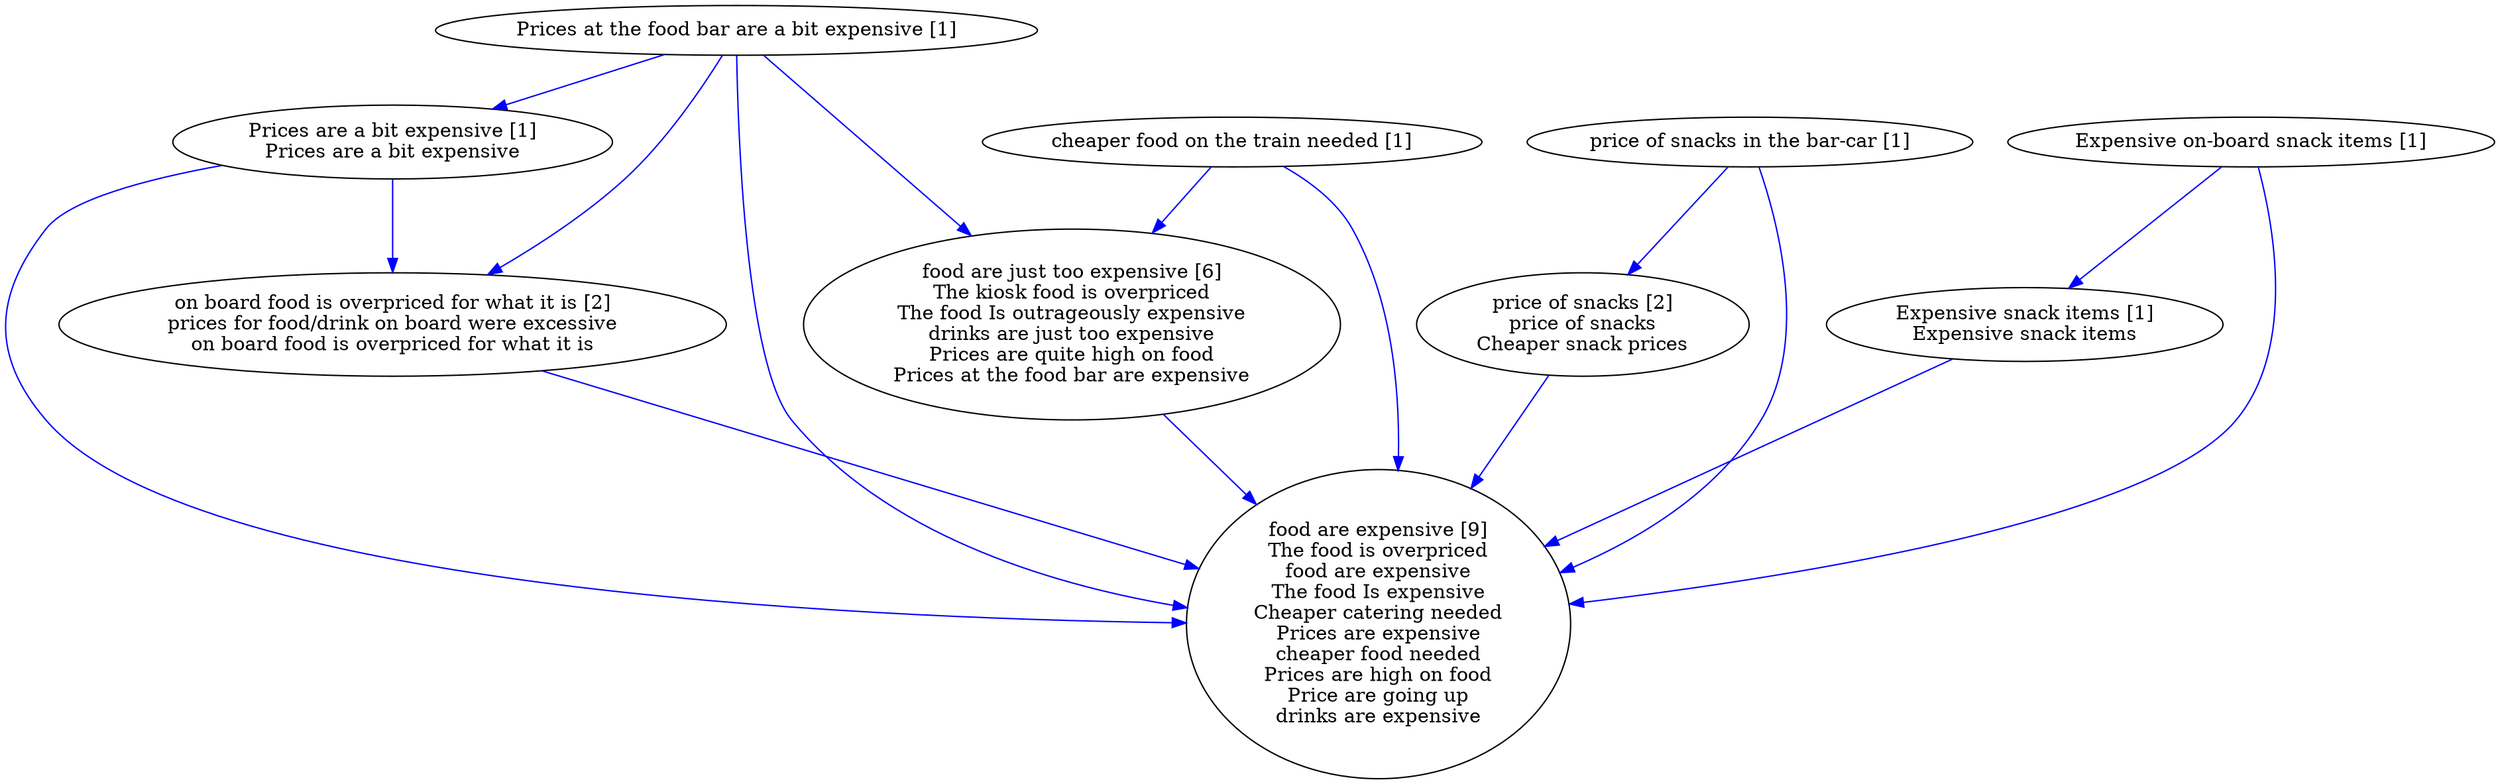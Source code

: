 digraph collapsedGraph {
"food are expensive [9]\nThe food is overpriced\nfood are expensive\nThe food Is expensive\nCheaper catering needed\nPrices are expensive\ncheaper food needed\nPrices are high on food\nPrice are going up\ndrinks are expensive""on board food is overpriced for what it is [2]\nprices for food/drink on board were excessive\non board food is overpriced for what it is""price of snacks [2]\nprice of snacks\nCheaper snack prices""food are just too expensive [6]\nThe kiosk food is overpriced\nThe food Is outrageously expensive\ndrinks are just too expensive\nPrices are quite high on food\nPrices at the food bar are expensive""Expensive on-board snack items [1]""Expensive snack items [1]\nExpensive snack items""Prices at the food bar are a bit expensive [1]""Prices are a bit expensive [1]\nPrices are a bit expensive""cheaper food on the train needed [1]""price of snacks in the bar-car [1]""on board food is overpriced for what it is [2]\nprices for food/drink on board were excessive\non board food is overpriced for what it is" -> "food are expensive [9]\nThe food is overpriced\nfood are expensive\nThe food Is expensive\nCheaper catering needed\nPrices are expensive\ncheaper food needed\nPrices are high on food\nPrice are going up\ndrinks are expensive" [color=blue]
"food are just too expensive [6]\nThe kiosk food is overpriced\nThe food Is outrageously expensive\ndrinks are just too expensive\nPrices are quite high on food\nPrices at the food bar are expensive" -> "food are expensive [9]\nThe food is overpriced\nfood are expensive\nThe food Is expensive\nCheaper catering needed\nPrices are expensive\ncheaper food needed\nPrices are high on food\nPrice are going up\ndrinks are expensive" [color=blue]
"cheaper food on the train needed [1]" -> "food are expensive [9]\nThe food is overpriced\nfood are expensive\nThe food Is expensive\nCheaper catering needed\nPrices are expensive\ncheaper food needed\nPrices are high on food\nPrice are going up\ndrinks are expensive" [color=blue]
"cheaper food on the train needed [1]" -> "food are just too expensive [6]\nThe kiosk food is overpriced\nThe food Is outrageously expensive\ndrinks are just too expensive\nPrices are quite high on food\nPrices at the food bar are expensive" [color=blue]
"price of snacks in the bar-car [1]" -> "food are expensive [9]\nThe food is overpriced\nfood are expensive\nThe food Is expensive\nCheaper catering needed\nPrices are expensive\ncheaper food needed\nPrices are high on food\nPrice are going up\ndrinks are expensive" [color=blue]
"price of snacks in the bar-car [1]" -> "price of snacks [2]\nprice of snacks\nCheaper snack prices" [color=blue]
"Prices at the food bar are a bit expensive [1]" -> "food are just too expensive [6]\nThe kiosk food is overpriced\nThe food Is outrageously expensive\ndrinks are just too expensive\nPrices are quite high on food\nPrices at the food bar are expensive" [color=blue]
"price of snacks [2]\nprice of snacks\nCheaper snack prices" -> "food are expensive [9]\nThe food is overpriced\nfood are expensive\nThe food Is expensive\nCheaper catering needed\nPrices are expensive\ncheaper food needed\nPrices are high on food\nPrice are going up\ndrinks are expensive" [color=blue]
"Expensive snack items [1]\nExpensive snack items" -> "food are expensive [9]\nThe food is overpriced\nfood are expensive\nThe food Is expensive\nCheaper catering needed\nPrices are expensive\ncheaper food needed\nPrices are high on food\nPrice are going up\ndrinks are expensive" [color=blue]
"Prices are a bit expensive [1]\nPrices are a bit expensive" -> "food are expensive [9]\nThe food is overpriced\nfood are expensive\nThe food Is expensive\nCheaper catering needed\nPrices are expensive\ncheaper food needed\nPrices are high on food\nPrice are going up\ndrinks are expensive" [color=blue]
"Expensive on-board snack items [1]" -> "food are expensive [9]\nThe food is overpriced\nfood are expensive\nThe food Is expensive\nCheaper catering needed\nPrices are expensive\ncheaper food needed\nPrices are high on food\nPrice are going up\ndrinks are expensive" [color=blue]
"Prices are a bit expensive [1]\nPrices are a bit expensive" -> "on board food is overpriced for what it is [2]\nprices for food/drink on board were excessive\non board food is overpriced for what it is" [color=blue]
"Prices at the food bar are a bit expensive [1]" -> "food are expensive [9]\nThe food is overpriced\nfood are expensive\nThe food Is expensive\nCheaper catering needed\nPrices are expensive\ncheaper food needed\nPrices are high on food\nPrice are going up\ndrinks are expensive" [color=blue]
"Expensive on-board snack items [1]" -> "Expensive snack items [1]\nExpensive snack items" [color=blue]
"Prices at the food bar are a bit expensive [1]" -> "Prices are a bit expensive [1]\nPrices are a bit expensive" [color=blue]
"Prices at the food bar are a bit expensive [1]" -> "on board food is overpriced for what it is [2]\nprices for food/drink on board were excessive\non board food is overpriced for what it is" [color=blue]
}
